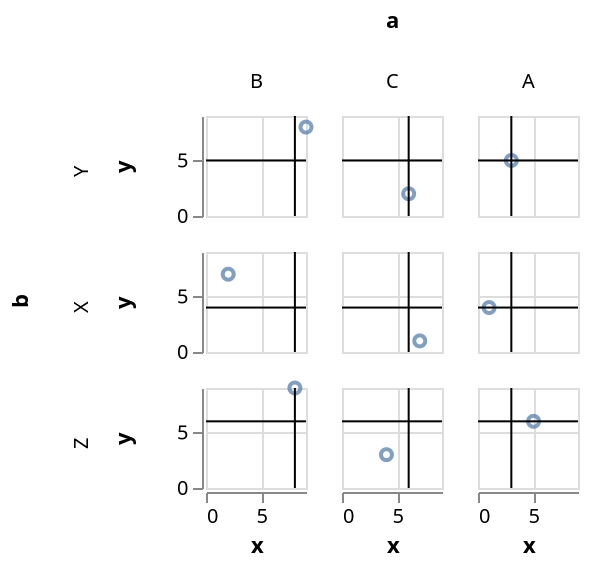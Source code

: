 {
    "$schema": "https://vega.github.io/schema/vega/v3.json",
    "description": "A simple bar chart with embedded data.",
    "autosize": "pad",
    "padding": 5,
    "data": [
        {
            "name": "source_0",
            "values": [
                {
                    "a": "A",
                    "b": "X",
                    "x": 1,
                    "y": 4
                },
                {
                    "a": "A",
                    "b": "Y",
                    "x": 3,
                    "y": 5
                },
                {
                    "a": "A",
                    "b": "Z",
                    "x": 5,
                    "y": 6
                },
                {
                    "a": "B",
                    "b": "X",
                    "x": 2,
                    "y": 7
                },
                {
                    "a": "B",
                    "b": "Y",
                    "x": 9,
                    "y": 8
                },
                {
                    "a": "B",
                    "b": "Z",
                    "x": 8,
                    "y": 9
                },
                {
                    "a": "C",
                    "b": "X",
                    "x": 7,
                    "y": 1
                },
                {
                    "a": "C",
                    "b": "Y",
                    "x": 6,
                    "y": 2
                },
                {
                    "a": "C",
                    "b": "Z",
                    "x": 4,
                    "y": 3
                }
            ]
        },
        {
            "name": "data_0",
            "source": "source_0",
            "transform": [
                {
                    "type": "window",
                    "params": [
                        null
                    ],
                    "as": [
                        "median_x_by_a"
                    ],
                    "ops": [
                        "median"
                    ],
                    "fields": [
                        "x"
                    ],
                    "sort": {
                        "field": [],
                        "order": []
                    },
                    "groupby": [
                        "a"
                    ],
                    "frame": [
                        null,
                        null
                    ]
                },
                {
                    "type": "window",
                    "params": [
                        null
                    ],
                    "as": [
                        "median_y_by_b"
                    ],
                    "ops": [
                        "median"
                    ],
                    "fields": [
                        "y"
                    ],
                    "sort": {
                        "field": [],
                        "order": []
                    },
                    "groupby": [
                        "b"
                    ],
                    "frame": [
                        null,
                        null
                    ]
                },
                {
                    "type": "formula",
                    "expr": "datum.a === 'B' ? 0 : datum.a === 'C' ? 1 : datum.a === 'A' ? 2 : 3",
                    "as": "column_a_sort_index"
                },
                {
                    "type": "formula",
                    "expr": "datum.b === 'Y' ? 0 : datum.b === 'X' ? 1 : datum.b === 'Z' ? 2 : 3",
                    "as": "row_b_sort_index"
                },
                {
                    "type": "formula",
                    "expr": "datum.a === 'B' ? 0 : datum.a === 'C' ? 1 : datum.a === 'A' ? 2 : 3",
                    "as": "column_a_sort_index"
                },
                {
                    "type": "formula",
                    "expr": "datum.b === 'Y' ? 0 : datum.b === 'X' ? 1 : datum.b === 'Z' ? 2 : 3",
                    "as": "row_b_sort_index"
                }
            ]
        },
        {
            "name": "column_domain",
            "source": "data_0",
            "transform": [
                {
                    "type": "aggregate",
                    "groupby": [
                        "a"
                    ],
                    "fields": [
                        "column_a_sort_index"
                    ],
                    "ops": [
                        "max"
                    ],
                    "as": [
                        "column_a_sort_index"
                    ]
                }
            ]
        },
        {
            "name": "row_domain",
            "source": "data_0",
            "transform": [
                {
                    "type": "aggregate",
                    "groupby": [
                        "b"
                    ],
                    "fields": [
                        "row_b_sort_index"
                    ],
                    "ops": [
                        "max"
                    ],
                    "as": [
                        "row_b_sort_index"
                    ]
                }
            ]
        },
        {
            "name": "data_2",
            "source": "data_0",
            "transform": [
                {
                    "type": "formula",
                    "expr": "toNumber(datum[\"x\"])",
                    "as": "x"
                },
                {
                    "type": "formula",
                    "expr": "toNumber(datum[\"y\"])",
                    "as": "y"
                },
                {
                    "type": "filter",
                    "expr": "datum[\"x\"] !== null && !isNaN(datum[\"x\"]) && datum[\"y\"] !== null && !isNaN(datum[\"y\"])"
                }
            ]
        },
        {
            "name": "data_3",
            "source": "data_0",
            "transform": [
                {
                    "type": "aggregate",
                    "groupby": [
                        "a",
                        "b"
                    ],
                    "ops": [
                        "median"
                    ],
                    "fields": [
                        "median_x_by_a"
                    ],
                    "as": [
                        "median_median_x_by_a"
                    ]
                }
            ]
        },
        {
            "name": "data_4",
            "source": "data_0",
            "transform": [
                {
                    "type": "aggregate",
                    "groupby": [
                        "a",
                        "b"
                    ],
                    "ops": [
                        "median"
                    ],
                    "fields": [
                        "median_y_by_b"
                    ],
                    "as": [
                        "median_median_y_by_b"
                    ]
                }
            ]
        }
    ],
    "signals": [
        {
            "name": "child_width",
            "value": 50
        },
        {
            "name": "child_height",
            "value": 50
        }
    ],
    "layout": {
        "padding": {
            "row": 10,
            "column": 10
        },
        "offset": {
            "rowTitle": 10,
            "columnTitle": 10
        },
        "columns": {
            "signal": "length(data('column_domain'))"
        },
        "bounds": "full",
        "align": "all"
    },
    "marks": [
        {
            "name": "row-title",
            "type": "group",
            "role": "row-title",
            "title": {
                "text": "b",
                "offset": 10,
                "orient": "left",
                "style": "guide-title"
            }
        },
        {
            "name": "column-title",
            "type": "group",
            "role": "column-title",
            "title": {
                "text": "a",
                "offset": 10,
                "style": "guide-title"
            }
        },
        {
            "name": "row_header",
            "type": "group",
            "role": "row-header",
            "from": {
                "data": "row_domain"
            },
            "sort": {
                "field": "datum[\"row_b_sort_index\"]",
                "order": "ascending"
            },
            "title": {
                "text": {
                    "signal": "''+parent[\"b\"]"
                },
                "offset": 10,
                "orient": "left",
                "style": "guide-label"
            },
            "encode": {
                "update": {
                    "height": {
                        "signal": "child_height"
                    }
                }
            },
            "axes": [
                {
                    "scale": "y",
                    "orient": "left",
                    "grid": false,
                    "title": "y",
                    "labelOverlap": true,
                    "tickCount": {
                        "signal": "ceil(child_height/40)"
                    },
                    "zindex": 1
                }
            ]
        },
        {
            "name": "column_header",
            "type": "group",
            "role": "column-header",
            "from": {
                "data": "column_domain"
            },
            "sort": {
                "field": "datum[\"column_a_sort_index\"]",
                "order": "ascending"
            },
            "title": {
                "text": {
                    "signal": "''+parent[\"a\"]"
                },
                "offset": 10,
                "orient": "top",
                "style": "guide-label"
            },
            "encode": {
                "update": {
                    "width": {
                        "signal": "child_width"
                    }
                }
            }
        },
        {
            "name": "column_footer",
            "type": "group",
            "role": "column-footer",
            "from": {
                "data": "column_domain"
            },
            "sort": {
                "field": "datum[\"column_a_sort_index\"]",
                "order": "ascending"
            },
            "encode": {
                "update": {
                    "width": {
                        "signal": "child_width"
                    }
                }
            },
            "axes": [
                {
                    "scale": "x",
                    "orient": "bottom",
                    "grid": false,
                    "title": "x",
                    "labelFlush": true,
                    "labelOverlap": true,
                    "tickCount": {
                        "signal": "ceil(child_width/40)"
                    },
                    "zindex": 1
                }
            ]
        },
        {
            "name": "cell",
            "type": "group",
            "style": "cell",
            "from": {
                "facet": {
                    "name": "facet",
                    "data": "data_0",
                    "groupby": [
                        "b",
                        "a"
                    ],
                    "aggregate": {
                        "cross": true,
                        "fields": [
                            "row_b_sort_index",
                            "column_a_sort_index"
                        ],
                        "ops": [
                            "max",
                            "max"
                        ],
                        "as": [
                            "row_b_sort_index",
                            "column_a_sort_index"
                        ]
                    }
                }
            },
            "sort": {
                "field": [
                    "datum[\"row_b_sort_index\"]",
                    "datum[\"column_a_sort_index\"]"
                ],
                "order": [
                    "ascending",
                    "ascending"
                ]
            },
            "data": [
                {
                    "source": "facet",
                    "name": "data_0",
                    "transform": [
                        {
                            "type": "formula",
                            "expr": "toNumber(datum[\"x\"])",
                            "as": "x"
                        },
                        {
                            "type": "formula",
                            "expr": "toNumber(datum[\"y\"])",
                            "as": "y"
                        },
                        {
                            "type": "filter",
                            "expr": "datum[\"x\"] !== null && !isNaN(datum[\"x\"]) && datum[\"y\"] !== null && !isNaN(datum[\"y\"])"
                        }
                    ]
                },
                {
                    "source": "facet",
                    "name": "data_1",
                    "transform": [
                        {
                            "type": "aggregate",
                            "groupby": [],
                            "ops": [
                                "median"
                            ],
                            "fields": [
                                "median_x_by_a"
                            ],
                            "as": [
                                "median_median_x_by_a"
                            ]
                        }
                    ]
                },
                {
                    "source": "facet",
                    "name": "data_2",
                    "transform": [
                        {
                            "type": "aggregate",
                            "groupby": [],
                            "ops": [
                                "median"
                            ],
                            "fields": [
                                "median_y_by_b"
                            ],
                            "as": [
                                "median_median_y_by_b"
                            ]
                        }
                    ]
                }
            ],
            "encode": {
                "update": {
                    "width": {
                        "signal": "child_width"
                    },
                    "height": {
                        "signal": "child_height"
                    }
                }
            },
            "marks": [
                {
                    "name": "child_layer_0_marks",
                    "type": "symbol",
                    "style": [
                        "point"
                    ],
                    "from": {
                        "data": "data_0"
                    },
                    "encode": {
                        "update": {
                            "opacity": {
                                "value": 0.7
                            },
                            "fill": {
                                "value": "transparent"
                            },
                            "stroke": {
                                "value": "#4c78a8"
                            },
                            "x": {
                                "scale": "x",
                                "field": "x"
                            },
                            "y": {
                                "scale": "y",
                                "field": "y"
                            }
                        }
                    }
                },
                {
                    "name": "child_layer_1_marks",
                    "type": "rule",
                    "style": [
                        "rule"
                    ],
                    "from": {
                        "data": "data_1"
                    },
                    "encode": {
                        "update": {
                            "stroke": {
                                "value": "black"
                            },
                            "x": {
                                "scale": "x",
                                "field": "median_median_x_by_a"
                            },
                            "y": {
                                "field": {
                                    "group": "height"
                                }
                            },
                            "y2": {
                                "value": 0
                            }
                        }
                    }
                },
                {
                    "name": "child_layer_2_marks",
                    "type": "rule",
                    "style": [
                        "rule"
                    ],
                    "from": {
                        "data": "data_2"
                    },
                    "encode": {
                        "update": {
                            "stroke": {
                                "value": "black"
                            },
                            "x": {
                                "value": 0
                            },
                            "y": {
                                "scale": "y",
                                "field": "median_median_y_by_b"
                            },
                            "x2": {
                                "field": {
                                    "group": "width"
                                }
                            }
                        }
                    }
                }
            ],
            "axes": [
                {
                    "scale": "x",
                    "orient": "bottom",
                    "grid": true,
                    "tickCount": {
                        "signal": "ceil(child_width/40)"
                    },
                    "gridScale": "y",
                    "domain": false,
                    "labels": false,
                    "maxExtent": 0,
                    "minExtent": 0,
                    "ticks": false,
                    "zindex": 0
                },
                {
                    "scale": "y",
                    "orient": "left",
                    "grid": true,
                    "tickCount": {
                        "signal": "ceil(child_height/40)"
                    },
                    "gridScale": "x",
                    "domain": false,
                    "labels": false,
                    "maxExtent": 0,
                    "minExtent": 0,
                    "ticks": false,
                    "zindex": 0
                }
            ]
        }
    ],
    "scales": [
        {
            "name": "x",
            "type": "linear",
            "domain": {
                "fields": [
                    {
                        "data": "data_2",
                        "field": "x"
                    },
                    {
                        "data": "data_3",
                        "field": "median_median_x_by_a"
                    }
                ]
            },
            "range": [
                0,
                {
                    "signal": "child_width"
                }
            ],
            "nice": true,
            "zero": true
        },
        {
            "name": "y",
            "type": "linear",
            "domain": {
                "fields": [
                    {
                        "data": "data_2",
                        "field": "y"
                    },
                    {
                        "data": "data_4",
                        "field": "median_median_y_by_b"
                    }
                ]
            },
            "range": [
                {
                    "signal": "child_height"
                },
                0
            ],
            "nice": true,
            "zero": true
        }
    ],
    "config": {
        "axisY": {
            "minExtent": 30
        }
    }
}
